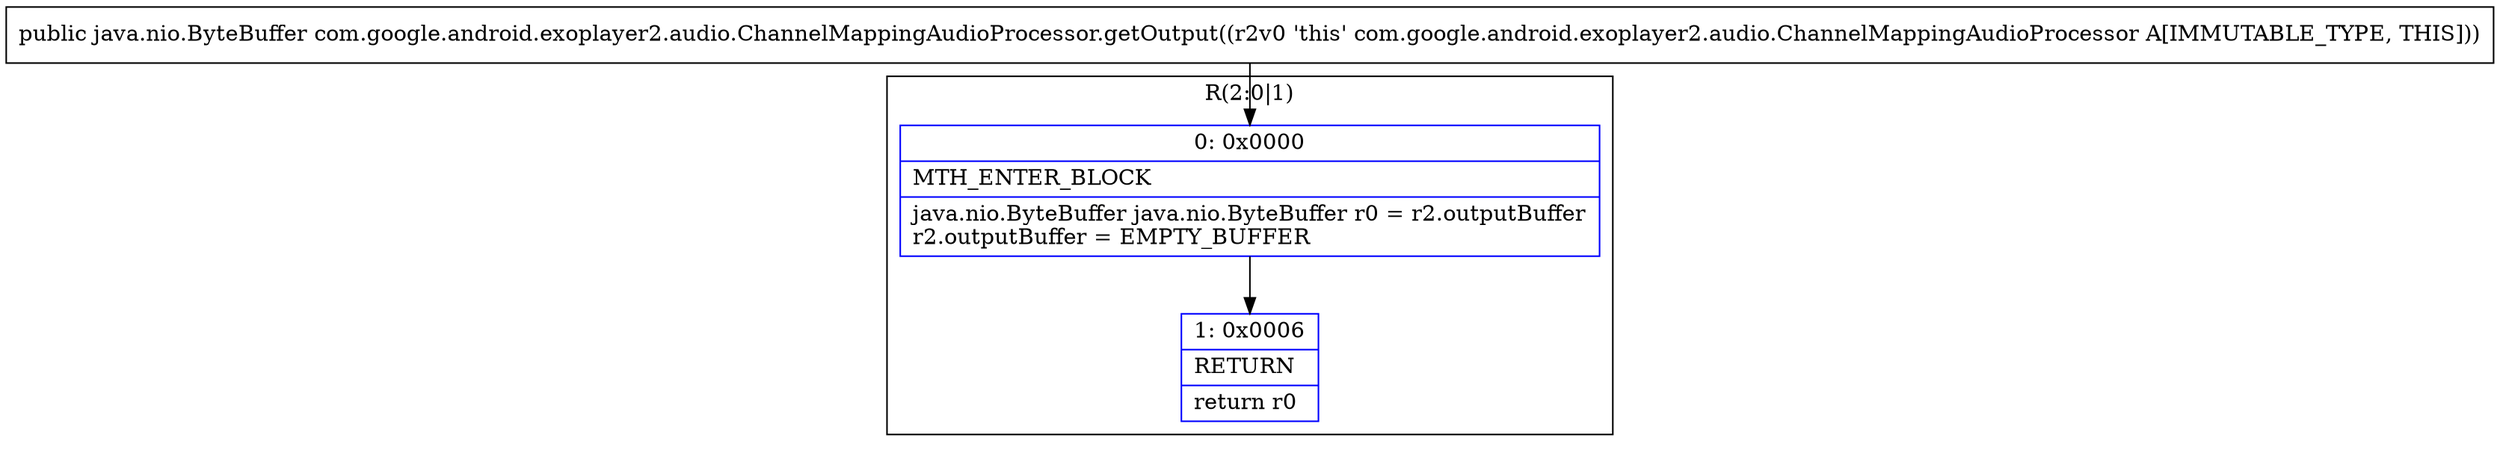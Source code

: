 digraph "CFG forcom.google.android.exoplayer2.audio.ChannelMappingAudioProcessor.getOutput()Ljava\/nio\/ByteBuffer;" {
subgraph cluster_Region_1815749106 {
label = "R(2:0|1)";
node [shape=record,color=blue];
Node_0 [shape=record,label="{0\:\ 0x0000|MTH_ENTER_BLOCK\l|java.nio.ByteBuffer java.nio.ByteBuffer r0 = r2.outputBuffer\lr2.outputBuffer = EMPTY_BUFFER\l}"];
Node_1 [shape=record,label="{1\:\ 0x0006|RETURN\l|return r0\l}"];
}
MethodNode[shape=record,label="{public java.nio.ByteBuffer com.google.android.exoplayer2.audio.ChannelMappingAudioProcessor.getOutput((r2v0 'this' com.google.android.exoplayer2.audio.ChannelMappingAudioProcessor A[IMMUTABLE_TYPE, THIS])) }"];
MethodNode -> Node_0;
Node_0 -> Node_1;
}

